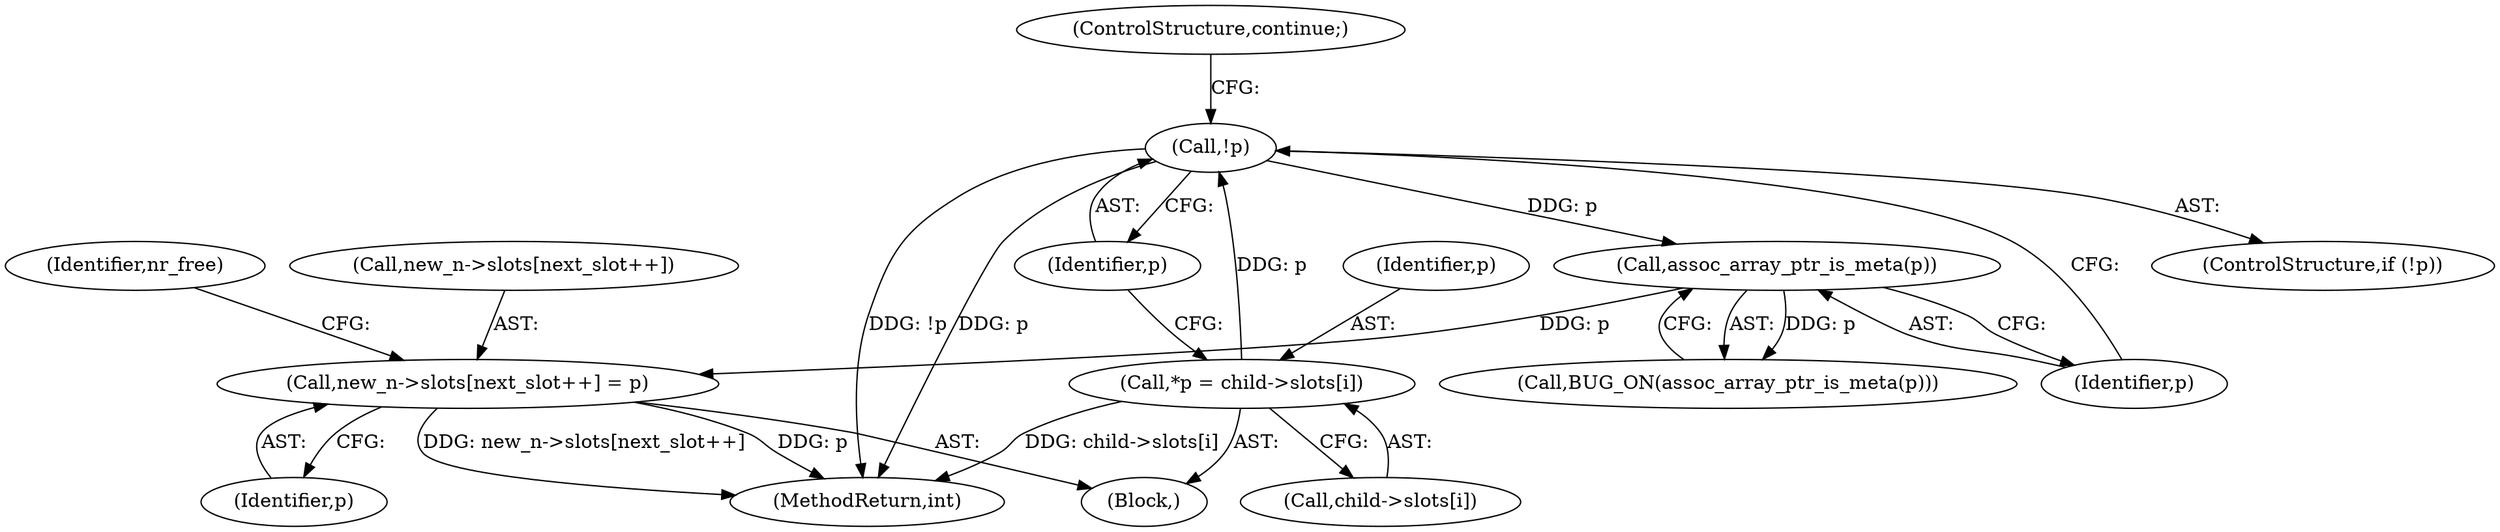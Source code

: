digraph "0_linux_95389b08d93d5c06ec63ab49bd732b0069b7c35e@pointer" {
"1000549" [label="(Call,new_n->slots[next_slot++] = p)"];
"1000535" [label="(Call,assoc_array_ptr_is_meta(p))"];
"1000531" [label="(Call,!p)"];
"1000523" [label="(Call,*p = child->slots[i])"];
"1000882" [label="(MethodReturn,int)"];
"1000536" [label="(Identifier,p)"];
"1000535" [label="(Call,assoc_array_ptr_is_meta(p))"];
"1000549" [label="(Call,new_n->slots[next_slot++] = p)"];
"1000550" [label="(Call,new_n->slots[next_slot++])"];
"1000524" [label="(Identifier,p)"];
"1000558" [label="(Identifier,nr_free)"];
"1000521" [label="(Block,)"];
"1000534" [label="(Call,BUG_ON(assoc_array_ptr_is_meta(p)))"];
"1000530" [label="(ControlStructure,if (!p))"];
"1000532" [label="(Identifier,p)"];
"1000523" [label="(Call,*p = child->slots[i])"];
"1000525" [label="(Call,child->slots[i])"];
"1000533" [label="(ControlStructure,continue;)"];
"1000556" [label="(Identifier,p)"];
"1000531" [label="(Call,!p)"];
"1000549" -> "1000521"  [label="AST: "];
"1000549" -> "1000556"  [label="CFG: "];
"1000550" -> "1000549"  [label="AST: "];
"1000556" -> "1000549"  [label="AST: "];
"1000558" -> "1000549"  [label="CFG: "];
"1000549" -> "1000882"  [label="DDG: new_n->slots[next_slot++]"];
"1000549" -> "1000882"  [label="DDG: p"];
"1000535" -> "1000549"  [label="DDG: p"];
"1000535" -> "1000534"  [label="AST: "];
"1000535" -> "1000536"  [label="CFG: "];
"1000536" -> "1000535"  [label="AST: "];
"1000534" -> "1000535"  [label="CFG: "];
"1000535" -> "1000534"  [label="DDG: p"];
"1000531" -> "1000535"  [label="DDG: p"];
"1000531" -> "1000530"  [label="AST: "];
"1000531" -> "1000532"  [label="CFG: "];
"1000532" -> "1000531"  [label="AST: "];
"1000533" -> "1000531"  [label="CFG: "];
"1000536" -> "1000531"  [label="CFG: "];
"1000531" -> "1000882"  [label="DDG: !p"];
"1000531" -> "1000882"  [label="DDG: p"];
"1000523" -> "1000531"  [label="DDG: p"];
"1000523" -> "1000521"  [label="AST: "];
"1000523" -> "1000525"  [label="CFG: "];
"1000524" -> "1000523"  [label="AST: "];
"1000525" -> "1000523"  [label="AST: "];
"1000532" -> "1000523"  [label="CFG: "];
"1000523" -> "1000882"  [label="DDG: child->slots[i]"];
}
